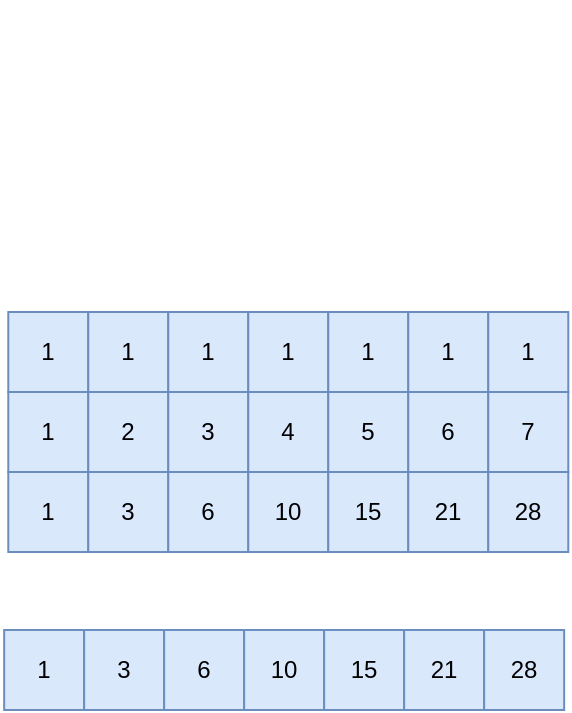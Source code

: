 <mxfile>
    <diagram id="kvuWCCO_b6c9HfCAHRlf" name="第 1 页">
        <mxGraphModel dx="503" dy="351" grid="0" gridSize="10" guides="1" tooltips="1" connect="1" arrows="1" fold="1" page="1" pageScale="1" pageWidth="1920" pageHeight="1200" math="0" shadow="0">
            <root>
                <mxCell id="0"/>
                <mxCell id="1" parent="0"/>
                <mxCell id="2" value="" style="shape=image;verticalLabelPosition=bottom;labelBackgroundColor=default;verticalAlign=top;aspect=fixed;imageAspect=0;image=https://assets.leetcode.com/uploads/2018/10/22/robot_maze.png;" parent="1" vertex="1">
                    <mxGeometry x="77" y="30" width="284.15" height="130" as="geometry"/>
                </mxCell>
                <mxCell id="79" value="1" style="whiteSpace=wrap;html=1;aspect=fixed;fillColor=#dae8fc;strokeColor=#6c8ebf;" vertex="1" parent="1">
                    <mxGeometry x="81.15" y="186" width="40" height="40" as="geometry"/>
                </mxCell>
                <mxCell id="80" value="1" style="whiteSpace=wrap;html=1;aspect=fixed;fillColor=#dae8fc;strokeColor=#6c8ebf;" vertex="1" parent="1">
                    <mxGeometry x="121.15" y="186" width="40" height="40" as="geometry"/>
                </mxCell>
                <mxCell id="81" value="1" style="whiteSpace=wrap;html=1;aspect=fixed;fillColor=#dae8fc;strokeColor=#6c8ebf;" vertex="1" parent="1">
                    <mxGeometry x="161.15" y="186" width="40" height="40" as="geometry"/>
                </mxCell>
                <mxCell id="82" value="1" style="whiteSpace=wrap;html=1;aspect=fixed;fillColor=#dae8fc;strokeColor=#6c8ebf;" vertex="1" parent="1">
                    <mxGeometry x="201.15" y="186" width="40" height="40" as="geometry"/>
                </mxCell>
                <mxCell id="83" value="1" style="whiteSpace=wrap;html=1;aspect=fixed;fillColor=#dae8fc;strokeColor=#6c8ebf;" vertex="1" parent="1">
                    <mxGeometry x="241.15" y="186" width="40" height="40" as="geometry"/>
                </mxCell>
                <mxCell id="84" value="1" style="whiteSpace=wrap;html=1;aspect=fixed;fillColor=#dae8fc;strokeColor=#6c8ebf;" vertex="1" parent="1">
                    <mxGeometry x="281.15" y="186" width="40" height="40" as="geometry"/>
                </mxCell>
                <mxCell id="85" value="1" style="whiteSpace=wrap;html=1;aspect=fixed;fillColor=#dae8fc;strokeColor=#6c8ebf;" vertex="1" parent="1">
                    <mxGeometry x="321.15" y="186" width="40" height="40" as="geometry"/>
                </mxCell>
                <mxCell id="86" value="1" style="whiteSpace=wrap;html=1;aspect=fixed;fillColor=#dae8fc;strokeColor=#6c8ebf;" vertex="1" parent="1">
                    <mxGeometry x="81.15" y="226" width="40" height="40" as="geometry"/>
                </mxCell>
                <mxCell id="87" value="2" style="whiteSpace=wrap;html=1;aspect=fixed;fillColor=#dae8fc;strokeColor=#6c8ebf;" vertex="1" parent="1">
                    <mxGeometry x="121.15" y="226" width="40" height="40" as="geometry"/>
                </mxCell>
                <mxCell id="88" value="3" style="whiteSpace=wrap;html=1;aspect=fixed;fillColor=#dae8fc;strokeColor=#6c8ebf;" vertex="1" parent="1">
                    <mxGeometry x="161.15" y="226" width="40" height="40" as="geometry"/>
                </mxCell>
                <mxCell id="89" value="4" style="whiteSpace=wrap;html=1;aspect=fixed;fillColor=#dae8fc;strokeColor=#6c8ebf;" vertex="1" parent="1">
                    <mxGeometry x="201.15" y="226" width="40" height="40" as="geometry"/>
                </mxCell>
                <mxCell id="90" value="5" style="whiteSpace=wrap;html=1;aspect=fixed;fillColor=#dae8fc;strokeColor=#6c8ebf;" vertex="1" parent="1">
                    <mxGeometry x="241.15" y="226" width="40" height="40" as="geometry"/>
                </mxCell>
                <mxCell id="91" value="6" style="whiteSpace=wrap;html=1;aspect=fixed;fillColor=#dae8fc;strokeColor=#6c8ebf;" vertex="1" parent="1">
                    <mxGeometry x="281.15" y="226" width="40" height="40" as="geometry"/>
                </mxCell>
                <mxCell id="92" value="7" style="whiteSpace=wrap;html=1;aspect=fixed;fillColor=#dae8fc;strokeColor=#6c8ebf;" vertex="1" parent="1">
                    <mxGeometry x="321.15" y="226" width="40" height="40" as="geometry"/>
                </mxCell>
                <mxCell id="93" value="1" style="whiteSpace=wrap;html=1;aspect=fixed;fillColor=#dae8fc;strokeColor=#6c8ebf;" vertex="1" parent="1">
                    <mxGeometry x="81.15" y="266" width="40" height="40" as="geometry"/>
                </mxCell>
                <mxCell id="94" value="3" style="whiteSpace=wrap;html=1;aspect=fixed;fillColor=#dae8fc;strokeColor=#6c8ebf;" vertex="1" parent="1">
                    <mxGeometry x="121.15" y="266" width="40" height="40" as="geometry"/>
                </mxCell>
                <mxCell id="95" value="6" style="whiteSpace=wrap;html=1;aspect=fixed;fillColor=#dae8fc;strokeColor=#6c8ebf;" vertex="1" parent="1">
                    <mxGeometry x="161.15" y="266" width="40" height="40" as="geometry"/>
                </mxCell>
                <mxCell id="96" value="10" style="whiteSpace=wrap;html=1;aspect=fixed;fillColor=#dae8fc;strokeColor=#6c8ebf;" vertex="1" parent="1">
                    <mxGeometry x="201.15" y="266" width="40" height="40" as="geometry"/>
                </mxCell>
                <mxCell id="97" value="15" style="whiteSpace=wrap;html=1;aspect=fixed;fillColor=#dae8fc;strokeColor=#6c8ebf;" vertex="1" parent="1">
                    <mxGeometry x="241.15" y="266" width="40" height="40" as="geometry"/>
                </mxCell>
                <mxCell id="98" value="21" style="whiteSpace=wrap;html=1;aspect=fixed;fillColor=#dae8fc;strokeColor=#6c8ebf;" vertex="1" parent="1">
                    <mxGeometry x="281.15" y="266" width="40" height="40" as="geometry"/>
                </mxCell>
                <mxCell id="99" value="28" style="whiteSpace=wrap;html=1;aspect=fixed;fillColor=#dae8fc;strokeColor=#6c8ebf;" vertex="1" parent="1">
                    <mxGeometry x="321.15" y="266" width="40" height="40" as="geometry"/>
                </mxCell>
                <mxCell id="100" value="1" style="whiteSpace=wrap;html=1;aspect=fixed;fillColor=#dae8fc;strokeColor=#6c8ebf;" vertex="1" parent="1">
                    <mxGeometry x="79.08" y="345" width="40" height="40" as="geometry"/>
                </mxCell>
                <mxCell id="101" value="3" style="whiteSpace=wrap;html=1;aspect=fixed;fillColor=#dae8fc;strokeColor=#6c8ebf;" vertex="1" parent="1">
                    <mxGeometry x="119.08" y="345" width="40" height="40" as="geometry"/>
                </mxCell>
                <mxCell id="102" value="6" style="whiteSpace=wrap;html=1;aspect=fixed;fillColor=#dae8fc;strokeColor=#6c8ebf;" vertex="1" parent="1">
                    <mxGeometry x="159.08" y="345" width="40" height="40" as="geometry"/>
                </mxCell>
                <mxCell id="103" value="10" style="whiteSpace=wrap;html=1;aspect=fixed;fillColor=#dae8fc;strokeColor=#6c8ebf;" vertex="1" parent="1">
                    <mxGeometry x="199.08" y="345" width="40" height="40" as="geometry"/>
                </mxCell>
                <mxCell id="104" value="15" style="whiteSpace=wrap;html=1;aspect=fixed;fillColor=#dae8fc;strokeColor=#6c8ebf;" vertex="1" parent="1">
                    <mxGeometry x="239.08" y="345" width="40" height="40" as="geometry"/>
                </mxCell>
                <mxCell id="105" value="21" style="whiteSpace=wrap;html=1;aspect=fixed;fillColor=#dae8fc;strokeColor=#6c8ebf;" vertex="1" parent="1">
                    <mxGeometry x="279.08" y="345" width="40" height="40" as="geometry"/>
                </mxCell>
                <mxCell id="106" value="28" style="whiteSpace=wrap;html=1;aspect=fixed;fillColor=#dae8fc;strokeColor=#6c8ebf;" vertex="1" parent="1">
                    <mxGeometry x="319.08" y="345" width="40" height="40" as="geometry"/>
                </mxCell>
            </root>
        </mxGraphModel>
    </diagram>
</mxfile>
